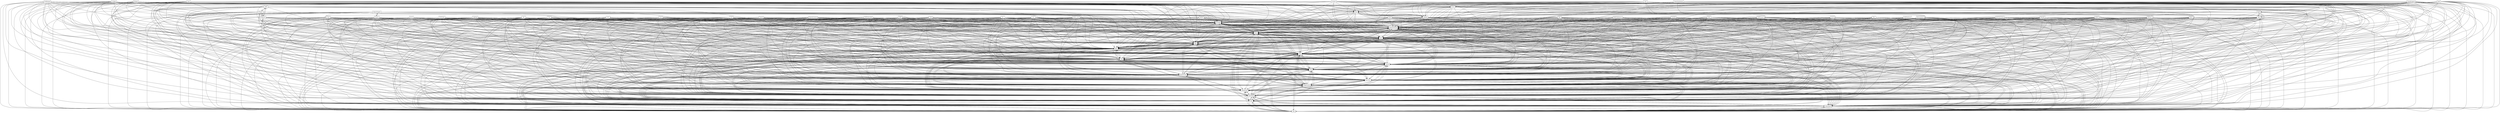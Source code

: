 digraph{
graph [rankdir=TB];
node [shape=box];
edge [arrowhead=normal];
0[label="Format",]
1[label="Search",]
2[label="HTTP",]
3[label="EditPreferences",]
4[label="VCD",]
5[label="OGG",]
6[label="DV",]
7[label="DivX",]
8[label="SeTtings",]
9[label="Fast",]
10[label="SUBRip",]
11[label="MediaDatabase",]
12[label="Add",]
13[label="SelectChapter",]
14[label="SUBViewer",]
15[label="HTwoSixFour",]
16[label="Play",]
17[label="VideoPlayer",]
18[label="DVDVideo",]
19[label="WAV",]
20[label="MJPEG",]
21[label="Slow",]
22[label="AVI",]
23[label="Color",]
24[label="MPEG_Zero",]
25[label="Plugins",]
26[label="InputMedia",]
27[label="VPlayer",]
28[label="VideoFormat",]
29[label="Playlist",]
30[label="SVCD",]
31[label="Arial",]
32[label="RemoteControl",]
33[label="ImageControl",]
34[label="Execution",]
35[label="UDPUnicast",]
36[label="UDPMulticast",]
37[label="Lighting",]
38[label="Courier",]
39[label="InputFormat",]
40[label="Stop",]
41[label="Classify",]
42[label="Control",]
43[label="View",]
44[label="Time",]
45[label="Font",]
46[label="MPEG",]
47[label="ASFWMVWMA",]
48[label="Remove",]
49[label="Apply",]
50[label="Download",]
51[label="MMS",]
52[label="Subtitle",]
53[label="Input",]
54[label="Seek",]
55[label="Skin",]
56[label="XViD",]
57[label="FLV",]
58[label="CinePak",]
59[label="File",]
60[label="MPFour",]
61[label="MPEGencoder",]
62[label="DVB",]
63[label="TCP",]
64[label="WMV",]
65[label="Next",]
66[label="Pause",]
67[label="USF",]
68[label="Sami",]
69[label="TimesNewRoman",]
70[label="ClosedCaption",]
0->8[label="",]
0->11[label="",]
0->16[label="",]
0->17[label="",]
0->23[label="",]
0->26[label="",]
0->28[label="",]
0->33[label="",]
0->34[label="",]
0->39[label="",]
0->40[label="",]
0->42[label="",]
0->43[label="",]
0->44[label="",]
0->45[label="",]
0->52[label="",]
0->53[label="",]
0->54[label="",]
0->65[label="",]
0->66[label="",]
1->8[label="",]
1->11[label="",]
1->16[label="",]
1->17[label="",]
1->23[label="",]
1->26[label="",]
1->28[label="",]
1->33[label="",]
1->34[label="",]
1->39[label="",]
1->40[label="",]
1->42[label="",]
1->43[label="",]
1->44[label="",]
1->53[label="",]
1->54[label="",]
1->65[label="",]
1->66[label="",]
2->8[label="",]
2->11[label="",]
2->16[label="",]
2->17[label="",]
2->23[label="",]
2->26[label="",]
2->28[label="",]
2->33[label="",]
2->34[label="",]
2->39[label="",]
2->40[label="",]
2->42[label="",]
2->43[label="",]
2->44[label="",]
2->53[label="",]
2->54[label="",]
2->65[label="",]
2->66[label="",]
3->8[label="",]
3->11[label="",]
3->16[label="",]
3->17[label="",]
3->23[label="",]
3->26[label="",]
3->28[label="",]
3->33[label="",]
3->34[label="",]
3->39[label="",]
3->40[label="",]
3->42[label="",]
3->43[label="",]
3->44[label="",]
3->53[label="",]
3->54[label="",]
3->65[label="",]
3->66[label="",]
4->8[label="",]
4->11[label="",]
4->16[label="",]
4->17[label="",]
4->23[label="",]
4->26[label="",]
4->28[label="",]
4->33[label="",]
4->34[label="",]
4->39[label="",]
4->40[label="",]
4->42[label="",]
4->43[label="",]
4->44[label="",]
4->53[label="",]
4->54[label="",]
4->65[label="",]
4->66[label="",]
5->8[label="",]
5->11[label="",]
5->16[label="",]
5->17[label="",]
5->23[label="",]
5->26[label="",]
5->28[label="",]
5->33[label="",]
5->34[label="",]
5->39[label="",]
5->40[label="",]
5->42[label="",]
5->43[label="",]
5->44[label="",]
5->53[label="",]
5->54[label="",]
5->65[label="",]
5->66[label="",]
6->8[label="",]
6->11[label="",]
6->16[label="",]
6->17[label="",]
6->23[label="",]
6->26[label="",]
6->28[label="",]
6->33[label="",]
6->34[label="",]
6->39[label="",]
6->40[label="",]
6->42[label="",]
6->43[label="",]
6->44[label="",]
6->53[label="",]
6->54[label="",]
6->65[label="",]
6->66[label="",]
7->8[label="",]
7->11[label="",]
7->16[label="",]
7->17[label="",]
7->23[label="",]
7->26[label="",]
7->28[label="",]
7->33[label="",]
7->34[label="",]
7->39[label="",]
7->40[label="",]
7->42[label="",]
7->43[label="",]
7->44[label="",]
7->53[label="",]
7->54[label="",]
7->65[label="",]
7->66[label="",]
8->11[label="",]
8->16[label="",]
8->17[label="",]
8->23[label="",]
8->26[label="",]
8->28[label="",]
8->33[label="",]
8->34[label="",]
8->39[label="",]
8->40[label="",]
8->42[label="",]
8->43[label="",]
8->44[label="",]
8->53[label="",]
8->54[label="",]
8->65[label="",]
8->66[label="",]
9->8[label="",]
9->11[label="",]
9->16[label="",]
9->17[label="",]
9->23[label="",]
9->26[label="",]
9->28[label="",]
9->33[label="",]
9->34[label="",]
9->39[label="",]
9->40[label="",]
9->42[label="",]
9->43[label="",]
9->44[label="",]
9->53[label="",]
9->54[label="",]
9->65[label="",]
9->66[label="",]
10->0[label="",]
10->8[label="",]
10->11[label="",]
10->16[label="",]
10->17[label="",]
10->23[label="",]
10->26[label="",]
10->28[label="",]
10->33[label="",]
10->34[label="",]
10->39[label="",]
10->40[label="",]
10->42[label="",]
10->43[label="",]
10->44[label="",]
10->45[label="",]
10->52[label="",]
10->53[label="",]
10->54[label="",]
10->65[label="",]
10->66[label="",]
11->8[label="",]
11->16[label="",]
11->17[label="",]
11->23[label="",]
11->26[label="",]
11->28[label="",]
11->33[label="",]
11->34[label="",]
11->39[label="",]
11->40[label="",]
11->42[label="",]
11->43[label="",]
11->44[label="",]
11->53[label="",]
11->54[label="",]
11->65[label="",]
11->66[label="",]
12->8[label="",]
12->11[label="",]
12->16[label="",]
12->17[label="",]
12->23[label="",]
12->25[label="",]
12->26[label="",]
12->28[label="",]
12->33[label="",]
12->34[label="",]
12->39[label="",]
12->40[label="",]
12->42[label="",]
12->43[label="",]
12->44[label="",]
12->48[label="",]
12->53[label="",]
12->54[label="",]
12->65[label="",]
12->66[label="",]
13->8[label="",]
13->11[label="",]
13->16[label="",]
13->17[label="",]
13->23[label="",]
13->26[label="",]
13->28[label="",]
13->29[label="",]
13->33[label="",]
13->34[label="",]
13->39[label="",]
13->40[label="",]
13->42[label="",]
13->43[label="",]
13->44[label="",]
13->53[label="",]
13->54[label="",]
13->65[label="",]
13->66[label="",]
14->0[label="",]
14->8[label="",]
14->11[label="",]
14->16[label="",]
14->17[label="",]
14->23[label="",]
14->26[label="",]
14->28[label="",]
14->33[label="",]
14->34[label="",]
14->39[label="",]
14->40[label="",]
14->42[label="",]
14->43[label="",]
14->44[label="",]
14->45[label="",]
14->52[label="",]
14->53[label="",]
14->54[label="",]
14->65[label="",]
14->66[label="",]
15->8[label="",]
15->11[label="",]
15->16[label="",]
15->17[label="",]
15->23[label="",]
15->26[label="",]
15->28[label="",]
15->33[label="",]
15->34[label="",]
15->39[label="",]
15->40[label="",]
15->42[label="",]
15->43[label="",]
15->44[label="",]
15->53[label="",]
15->54[label="",]
15->65[label="",]
15->66[label="",]
16->8[label="",]
16->11[label="",]
16->17[label="",]
16->23[label="",]
16->26[label="",]
16->28[label="",]
16->33[label="",]
16->34[label="",]
16->39[label="",]
16->40[label="",]
16->42[label="",]
16->43[label="",]
16->44[label="",]
16->53[label="",]
16->54[label="",]
16->65[label="",]
16->66[label="",]
17->8[label="",]
17->11[label="",]
17->16[label="",]
17->23[label="",]
17->26[label="",]
17->28[label="",]
17->33[label="",]
17->34[label="",]
17->39[label="",]
17->40[label="",]
17->42[label="",]
17->43[label="",]
17->44[label="",]
17->53[label="",]
17->54[label="",]
17->65[label="",]
17->66[label="",]
18->8[label="",]
18->11[label="",]
18->16[label="",]
18->17[label="",]
18->23[label="",]
18->26[label="",]
18->28[label="",]
18->33[label="",]
18->34[label="",]
18->39[label="",]
18->40[label="",]
18->42[label="",]
18->43[label="",]
18->44[label="",]
18->53[label="",]
18->54[label="",]
18->65[label="",]
18->66[label="",]
19->8[label="",]
19->11[label="",]
19->16[label="",]
19->17[label="",]
19->23[label="",]
19->26[label="",]
19->28[label="",]
19->33[label="",]
19->34[label="",]
19->39[label="",]
19->40[label="",]
19->42[label="",]
19->43[label="",]
19->44[label="",]
19->53[label="",]
19->54[label="",]
19->65[label="",]
19->66[label="",]
20->8[label="",]
20->11[label="",]
20->16[label="",]
20->17[label="",]
20->23[label="",]
20->26[label="",]
20->28[label="",]
20->33[label="",]
20->34[label="",]
20->39[label="",]
20->40[label="",]
20->42[label="",]
20->43[label="",]
20->44[label="",]
20->53[label="",]
20->54[label="",]
20->65[label="",]
20->66[label="",]
21->8[label="",]
21->11[label="",]
21->16[label="",]
21->17[label="",]
21->23[label="",]
21->26[label="",]
21->28[label="",]
21->33[label="",]
21->34[label="",]
21->39[label="",]
21->40[label="",]
21->42[label="",]
21->43[label="",]
21->44[label="",]
21->53[label="",]
21->54[label="",]
21->65[label="",]
21->66[label="",]
22->8[label="",]
22->11[label="",]
22->16[label="",]
22->17[label="",]
22->23[label="",]
22->26[label="",]
22->28[label="",]
22->33[label="",]
22->34[label="",]
22->39[label="",]
22->40[label="",]
22->42[label="",]
22->43[label="",]
22->44[label="",]
22->53[label="",]
22->54[label="",]
22->65[label="",]
22->66[label="",]
23->8[label="",]
23->11[label="",]
23->16[label="",]
23->17[label="",]
23->26[label="",]
23->28[label="",]
23->33[label="",]
23->34[label="",]
23->39[label="",]
23->40[label="",]
23->42[label="",]
23->43[label="",]
23->44[label="",]
23->53[label="",]
23->54[label="",]
23->65[label="",]
23->66[label="",]
24->8[label="",]
24->11[label="",]
24->16[label="",]
24->17[label="",]
24->23[label="",]
24->26[label="",]
24->28[label="",]
24->33[label="",]
24->34[label="",]
24->39[label="",]
24->40[label="",]
24->42[label="",]
24->43[label="",]
24->44[label="",]
24->53[label="",]
24->54[label="",]
24->65[label="",]
24->66[label="",]
25->8[label="",]
25->11[label="",]
25->12[label="",]
25->16[label="",]
25->17[label="",]
25->23[label="",]
25->26[label="",]
25->28[label="",]
25->33[label="",]
25->34[label="",]
25->39[label="",]
25->40[label="",]
25->42[label="",]
25->43[label="",]
25->44[label="",]
25->48[label="",]
25->53[label="",]
25->54[label="",]
25->65[label="",]
25->66[label="",]
26->8[label="",]
26->11[label="",]
26->16[label="",]
26->17[label="",]
26->23[label="",]
26->28[label="",]
26->33[label="",]
26->34[label="",]
26->39[label="",]
26->40[label="",]
26->42[label="",]
26->43[label="",]
26->44[label="",]
26->53[label="",]
26->54[label="",]
26->65[label="",]
26->66[label="",]
27->0[label="",]
27->8[label="",]
27->11[label="",]
27->16[label="",]
27->17[label="",]
27->23[label="",]
27->26[label="",]
27->28[label="",]
27->33[label="",]
27->34[label="",]
27->39[label="",]
27->40[label="",]
27->42[label="",]
27->43[label="",]
27->44[label="",]
27->45[label="",]
27->52[label="",]
27->53[label="",]
27->54[label="",]
27->65[label="",]
27->66[label="",]
28->8[label="",]
28->11[label="",]
28->16[label="",]
28->17[label="",]
28->23[label="",]
28->26[label="",]
28->33[label="",]
28->34[label="",]
28->39[label="",]
28->40[label="",]
28->42[label="",]
28->43[label="",]
28->44[label="",]
28->53[label="",]
28->54[label="",]
28->65[label="",]
28->66[label="",]
29->8[label="",]
29->11[label="",]
29->13[label="",]
29->16[label="",]
29->17[label="",]
29->23[label="",]
29->26[label="",]
29->28[label="",]
29->33[label="",]
29->34[label="",]
29->39[label="",]
29->40[label="",]
29->42[label="",]
29->43[label="",]
29->44[label="",]
29->53[label="",]
29->54[label="",]
29->65[label="",]
29->66[label="",]
30->8[label="",]
30->11[label="",]
30->16[label="",]
30->17[label="",]
30->23[label="",]
30->26[label="",]
30->28[label="",]
30->33[label="",]
30->34[label="",]
30->39[label="",]
30->40[label="",]
30->42[label="",]
30->43[label="",]
30->44[label="",]
30->53[label="",]
30->54[label="",]
30->65[label="",]
30->66[label="",]
31->0[label="",]
31->8[label="",]
31->11[label="",]
31->16[label="",]
31->17[label="",]
31->23[label="",]
31->26[label="",]
31->28[label="",]
31->33[label="",]
31->34[label="",]
31->39[label="",]
31->40[label="",]
31->42[label="",]
31->43[label="",]
31->44[label="",]
31->45[label="",]
31->52[label="",]
31->53[label="",]
31->54[label="",]
31->65[label="",]
31->66[label="",]
32->8[label="",]
32->11[label="",]
32->16[label="",]
32->17[label="",]
32->23[label="",]
32->26[label="",]
32->28[label="",]
32->33[label="",]
32->34[label="",]
32->39[label="",]
32->40[label="",]
32->42[label="",]
32->43[label="",]
32->44[label="",]
32->53[label="",]
32->54[label="",]
32->65[label="",]
32->66[label="",]
33->8[label="",]
33->11[label="",]
33->16[label="",]
33->17[label="",]
33->23[label="",]
33->26[label="",]
33->28[label="",]
33->34[label="",]
33->39[label="",]
33->40[label="",]
33->42[label="",]
33->43[label="",]
33->44[label="",]
33->53[label="",]
33->54[label="",]
33->65[label="",]
33->66[label="",]
34->8[label="",]
34->11[label="",]
34->16[label="",]
34->17[label="",]
34->23[label="",]
34->26[label="",]
34->28[label="",]
34->33[label="",]
34->39[label="",]
34->40[label="",]
34->42[label="",]
34->43[label="",]
34->44[label="",]
34->53[label="",]
34->54[label="",]
34->65[label="",]
34->66[label="",]
35->8[label="",]
35->11[label="",]
35->16[label="",]
35->17[label="",]
35->23[label="",]
35->26[label="",]
35->28[label="",]
35->33[label="",]
35->34[label="",]
35->39[label="",]
35->40[label="",]
35->42[label="",]
35->43[label="",]
35->44[label="",]
35->53[label="",]
35->54[label="",]
35->65[label="",]
35->66[label="",]
36->8[label="",]
36->11[label="",]
36->16[label="",]
36->17[label="",]
36->23[label="",]
36->26[label="",]
36->28[label="",]
36->33[label="",]
36->34[label="",]
36->39[label="",]
36->40[label="",]
36->42[label="",]
36->43[label="",]
36->44[label="",]
36->53[label="",]
36->54[label="",]
36->65[label="",]
36->66[label="",]
37->8[label="",]
37->11[label="",]
37->16[label="",]
37->17[label="",]
37->23[label="",]
37->26[label="",]
37->28[label="",]
37->33[label="",]
37->34[label="",]
37->39[label="",]
37->40[label="",]
37->42[label="",]
37->43[label="",]
37->44[label="",]
37->53[label="",]
37->54[label="",]
37->65[label="",]
37->66[label="",]
38->0[label="",]
38->8[label="",]
38->11[label="",]
38->16[label="",]
38->17[label="",]
38->23[label="",]
38->26[label="",]
38->28[label="",]
38->33[label="",]
38->34[label="",]
38->39[label="",]
38->40[label="",]
38->42[label="",]
38->43[label="",]
38->44[label="",]
38->45[label="",]
38->52[label="",]
38->53[label="",]
38->54[label="",]
38->65[label="",]
38->66[label="",]
39->8[label="",]
39->11[label="",]
39->16[label="",]
39->17[label="",]
39->23[label="",]
39->26[label="",]
39->28[label="",]
39->33[label="",]
39->34[label="",]
39->40[label="",]
39->42[label="",]
39->43[label="",]
39->44[label="",]
39->53[label="",]
39->54[label="",]
39->65[label="",]
39->66[label="",]
40->8[label="",]
40->11[label="",]
40->16[label="",]
40->17[label="",]
40->23[label="",]
40->26[label="",]
40->28[label="",]
40->33[label="",]
40->34[label="",]
40->39[label="",]
40->42[label="",]
40->43[label="",]
40->44[label="",]
40->53[label="",]
40->54[label="",]
40->65[label="",]
40->66[label="",]
41->8[label="",]
41->11[label="",]
41->16[label="",]
41->17[label="",]
41->23[label="",]
41->26[label="",]
41->28[label="",]
41->33[label="",]
41->34[label="",]
41->39[label="",]
41->40[label="",]
41->42[label="",]
41->43[label="",]
41->44[label="",]
41->53[label="",]
41->54[label="",]
41->65[label="",]
41->66[label="",]
42->8[label="",]
42->11[label="",]
42->16[label="",]
42->17[label="",]
42->23[label="",]
42->26[label="",]
42->28[label="",]
42->33[label="",]
42->34[label="",]
42->39[label="",]
42->40[label="",]
42->43[label="",]
42->44[label="",]
42->53[label="",]
42->54[label="",]
42->65[label="",]
42->66[label="",]
43->8[label="",]
43->11[label="",]
43->16[label="",]
43->17[label="",]
43->23[label="",]
43->26[label="",]
43->28[label="",]
43->33[label="",]
43->34[label="",]
43->39[label="",]
43->40[label="",]
43->42[label="",]
43->44[label="",]
43->53[label="",]
43->54[label="",]
43->65[label="",]
43->66[label="",]
44->8[label="",]
44->11[label="",]
44->16[label="",]
44->17[label="",]
44->23[label="",]
44->26[label="",]
44->28[label="",]
44->33[label="",]
44->34[label="",]
44->39[label="",]
44->40[label="",]
44->42[label="",]
44->43[label="",]
44->53[label="",]
44->54[label="",]
44->65[label="",]
44->66[label="",]
45->0[label="",]
45->8[label="",]
45->11[label="",]
45->16[label="",]
45->17[label="",]
45->23[label="",]
45->26[label="",]
45->28[label="",]
45->33[label="",]
45->34[label="",]
45->39[label="",]
45->40[label="",]
45->42[label="",]
45->43[label="",]
45->44[label="",]
45->52[label="",]
45->53[label="",]
45->54[label="",]
45->65[label="",]
45->66[label="",]
46->8[label="",]
46->11[label="",]
46->16[label="",]
46->17[label="",]
46->23[label="",]
46->26[label="",]
46->28[label="",]
46->33[label="",]
46->34[label="",]
46->39[label="",]
46->40[label="",]
46->42[label="",]
46->43[label="",]
46->44[label="",]
46->53[label="",]
46->54[label="",]
46->65[label="",]
46->66[label="",]
47->8[label="",]
47->11[label="",]
47->16[label="",]
47->17[label="",]
47->23[label="",]
47->26[label="",]
47->28[label="",]
47->33[label="",]
47->34[label="",]
47->39[label="",]
47->40[label="",]
47->42[label="",]
47->43[label="",]
47->44[label="",]
47->53[label="",]
47->54[label="",]
47->65[label="",]
47->66[label="",]
48->8[label="",]
48->11[label="",]
48->12[label="",]
48->16[label="",]
48->17[label="",]
48->23[label="",]
48->25[label="",]
48->26[label="",]
48->28[label="",]
48->33[label="",]
48->34[label="",]
48->39[label="",]
48->40[label="",]
48->42[label="",]
48->43[label="",]
48->44[label="",]
48->53[label="",]
48->54[label="",]
48->65[label="",]
48->66[label="",]
49->8[label="",]
49->11[label="",]
49->16[label="",]
49->17[label="",]
49->23[label="",]
49->26[label="",]
49->28[label="",]
49->33[label="",]
49->34[label="",]
49->39[label="",]
49->40[label="",]
49->42[label="",]
49->43[label="",]
49->44[label="",]
49->53[label="",]
49->54[label="",]
49->55[label="",]
49->65[label="",]
49->66[label="",]
50->8[label="",]
50->11[label="",]
50->16[label="",]
50->17[label="",]
50->23[label="",]
50->26[label="",]
50->28[label="",]
50->33[label="",]
50->34[label="",]
50->39[label="",]
50->40[label="",]
50->42[label="",]
50->43[label="",]
50->44[label="",]
50->49[label="",]
50->53[label="",]
50->54[label="",]
50->55[label="",]
50->65[label="",]
50->66[label="",]
51->8[label="",]
51->11[label="",]
51->16[label="",]
51->17[label="",]
51->23[label="",]
51->26[label="",]
51->28[label="",]
51->33[label="",]
51->34[label="",]
51->39[label="",]
51->40[label="",]
51->42[label="",]
51->43[label="",]
51->44[label="",]
51->53[label="",]
51->54[label="",]
51->65[label="",]
51->66[label="",]
52->0[label="",]
52->8[label="",]
52->11[label="",]
52->16[label="",]
52->17[label="",]
52->23[label="",]
52->26[label="",]
52->28[label="",]
52->33[label="",]
52->34[label="",]
52->39[label="",]
52->40[label="",]
52->42[label="",]
52->43[label="",]
52->44[label="",]
52->45[label="",]
52->53[label="",]
52->54[label="",]
52->65[label="",]
52->66[label="",]
53->8[label="",]
53->11[label="",]
53->16[label="",]
53->17[label="",]
53->23[label="",]
53->26[label="",]
53->28[label="",]
53->33[label="",]
53->34[label="",]
53->39[label="",]
53->40[label="",]
53->42[label="",]
53->43[label="",]
53->44[label="",]
53->54[label="",]
53->65[label="",]
53->66[label="",]
54->8[label="",]
54->11[label="",]
54->16[label="",]
54->17[label="",]
54->23[label="",]
54->26[label="",]
54->28[label="",]
54->33[label="",]
54->34[label="",]
54->39[label="",]
54->40[label="",]
54->42[label="",]
54->43[label="",]
54->44[label="",]
54->53[label="",]
54->65[label="",]
54->66[label="",]
55->8[label="",]
55->11[label="",]
55->16[label="",]
55->17[label="",]
55->23[label="",]
55->26[label="",]
55->28[label="",]
55->33[label="",]
55->34[label="",]
55->39[label="",]
55->40[label="",]
55->42[label="",]
55->43[label="",]
55->44[label="",]
55->49[label="",]
55->53[label="",]
55->54[label="",]
55->65[label="",]
55->66[label="",]
56->8[label="",]
56->11[label="",]
56->16[label="",]
56->17[label="",]
56->23[label="",]
56->26[label="",]
56->28[label="",]
56->33[label="",]
56->34[label="",]
56->39[label="",]
56->40[label="",]
56->42[label="",]
56->43[label="",]
56->44[label="",]
56->53[label="",]
56->54[label="",]
56->65[label="",]
56->66[label="",]
57->8[label="",]
57->11[label="",]
57->16[label="",]
57->17[label="",]
57->23[label="",]
57->26[label="",]
57->28[label="",]
57->33[label="",]
57->34[label="",]
57->39[label="",]
57->40[label="",]
57->42[label="",]
57->43[label="",]
57->44[label="",]
57->53[label="",]
57->54[label="",]
57->65[label="",]
57->66[label="",]
58->8[label="",]
58->11[label="",]
58->16[label="",]
58->17[label="",]
58->23[label="",]
58->26[label="",]
58->28[label="",]
58->33[label="",]
58->34[label="",]
58->39[label="",]
58->40[label="",]
58->42[label="",]
58->43[label="",]
58->44[label="",]
58->53[label="",]
58->54[label="",]
58->65[label="",]
58->66[label="",]
59->8[label="",]
59->11[label="",]
59->16[label="",]
59->17[label="",]
59->23[label="",]
59->26[label="",]
59->28[label="",]
59->33[label="",]
59->34[label="",]
59->39[label="",]
59->40[label="",]
59->42[label="",]
59->43[label="",]
59->44[label="",]
59->53[label="",]
59->54[label="",]
59->65[label="",]
59->66[label="",]
60->8[label="",]
60->11[label="",]
60->16[label="",]
60->17[label="",]
60->23[label="",]
60->26[label="",]
60->28[label="",]
60->33[label="",]
60->34[label="",]
60->39[label="",]
60->40[label="",]
60->42[label="",]
60->43[label="",]
60->44[label="",]
60->53[label="",]
60->54[label="",]
60->65[label="",]
60->66[label="",]
61->8[label="",]
61->11[label="",]
61->16[label="",]
61->17[label="",]
61->23[label="",]
61->26[label="",]
61->28[label="",]
61->33[label="",]
61->34[label="",]
61->39[label="",]
61->40[label="",]
61->42[label="",]
61->43[label="",]
61->44[label="",]
61->53[label="",]
61->54[label="",]
61->65[label="",]
61->66[label="",]
62->8[label="",]
62->11[label="",]
62->16[label="",]
62->17[label="",]
62->23[label="",]
62->26[label="",]
62->28[label="",]
62->33[label="",]
62->34[label="",]
62->39[label="",]
62->40[label="",]
62->42[label="",]
62->43[label="",]
62->44[label="",]
62->53[label="",]
62->54[label="",]
62->65[label="",]
62->66[label="",]
63->8[label="",]
63->11[label="",]
63->16[label="",]
63->17[label="",]
63->23[label="",]
63->26[label="",]
63->28[label="",]
63->33[label="",]
63->34[label="",]
63->39[label="",]
63->40[label="",]
63->42[label="",]
63->43[label="",]
63->44[label="",]
63->53[label="",]
63->54[label="",]
63->65[label="",]
63->66[label="",]
64->8[label="",]
64->11[label="",]
64->16[label="",]
64->17[label="",]
64->23[label="",]
64->26[label="",]
64->28[label="",]
64->33[label="",]
64->34[label="",]
64->39[label="",]
64->40[label="",]
64->42[label="",]
64->43[label="",]
64->44[label="",]
64->53[label="",]
64->54[label="",]
64->65[label="",]
64->66[label="",]
65->8[label="",]
65->11[label="",]
65->16[label="",]
65->17[label="",]
65->23[label="",]
65->26[label="",]
65->28[label="",]
65->33[label="",]
65->34[label="",]
65->39[label="",]
65->40[label="",]
65->42[label="",]
65->43[label="",]
65->44[label="",]
65->53[label="",]
65->54[label="",]
65->66[label="",]
66->8[label="",]
66->11[label="",]
66->16[label="",]
66->17[label="",]
66->23[label="",]
66->26[label="",]
66->28[label="",]
66->33[label="",]
66->34[label="",]
66->39[label="",]
66->40[label="",]
66->42[label="",]
66->43[label="",]
66->44[label="",]
66->53[label="",]
66->54[label="",]
66->65[label="",]
67->0[label="",]
67->8[label="",]
67->11[label="",]
67->16[label="",]
67->17[label="",]
67->23[label="",]
67->26[label="",]
67->28[label="",]
67->33[label="",]
67->34[label="",]
67->39[label="",]
67->40[label="",]
67->42[label="",]
67->43[label="",]
67->44[label="",]
67->45[label="",]
67->52[label="",]
67->53[label="",]
67->54[label="",]
67->65[label="",]
67->66[label="",]
68->0[label="",]
68->8[label="",]
68->11[label="",]
68->16[label="",]
68->17[label="",]
68->23[label="",]
68->26[label="",]
68->28[label="",]
68->33[label="",]
68->34[label="",]
68->39[label="",]
68->40[label="",]
68->42[label="",]
68->43[label="",]
68->44[label="",]
68->45[label="",]
68->52[label="",]
68->53[label="",]
68->54[label="",]
68->65[label="",]
68->66[label="",]
69->0[label="",]
69->8[label="",]
69->11[label="",]
69->16[label="",]
69->17[label="",]
69->23[label="",]
69->26[label="",]
69->28[label="",]
69->33[label="",]
69->34[label="",]
69->39[label="",]
69->40[label="",]
69->42[label="",]
69->43[label="",]
69->44[label="",]
69->45[label="",]
69->52[label="",]
69->53[label="",]
69->54[label="",]
69->65[label="",]
69->66[label="",]
70->0[label="",]
70->8[label="",]
70->11[label="",]
70->16[label="",]
70->17[label="",]
70->23[label="",]
70->26[label="",]
70->28[label="",]
70->33[label="",]
70->34[label="",]
70->39[label="",]
70->40[label="",]
70->42[label="",]
70->43[label="",]
70->44[label="",]
70->45[label="",]
70->52[label="",]
70->53[label="",]
70->54[label="",]
70->65[label="",]
70->66[label="",]
}
